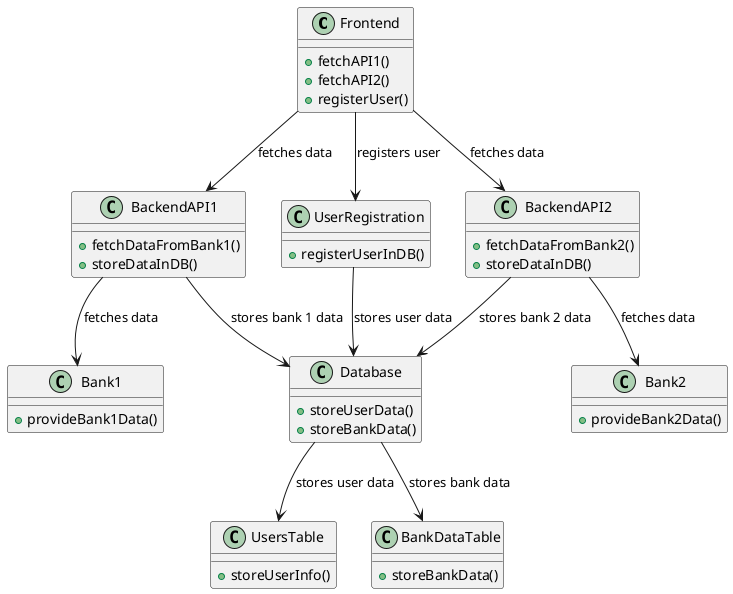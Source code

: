 @startuml functionality

class Frontend {
  +fetchAPI1()
  +fetchAPI2()
  +registerUser()
}

class BackendAPI1 {
  +fetchDataFromBank1()
  +storeDataInDB()
}

class BackendAPI2 {
  +fetchDataFromBank2()
  +storeDataInDB()
}

class UserRegistration {
  +registerUserInDB()
}

class Database {
  +storeUserData()
  +storeBankData()
}

class Bank1 {
  +provideBank1Data()
}

class Bank2 {
  +provideBank2Data()
}

class UsersTable {
  +storeUserInfo()
}

class BankDataTable {
  +storeBankData()
}

Frontend --> BackendAPI1 : fetches data
Frontend --> BackendAPI2 : fetches data
Frontend --> UserRegistration : registers user

BackendAPI1 --> Bank1 : fetches data
BackendAPI2 --> Bank2 : fetches data

BackendAPI1 --> Database : stores bank 1 data
BackendAPI2 --> Database : stores bank 2 data
UserRegistration --> Database : stores user data

Database --> UsersTable : stores user data
Database --> BankDataTable : stores bank data

@enduml
